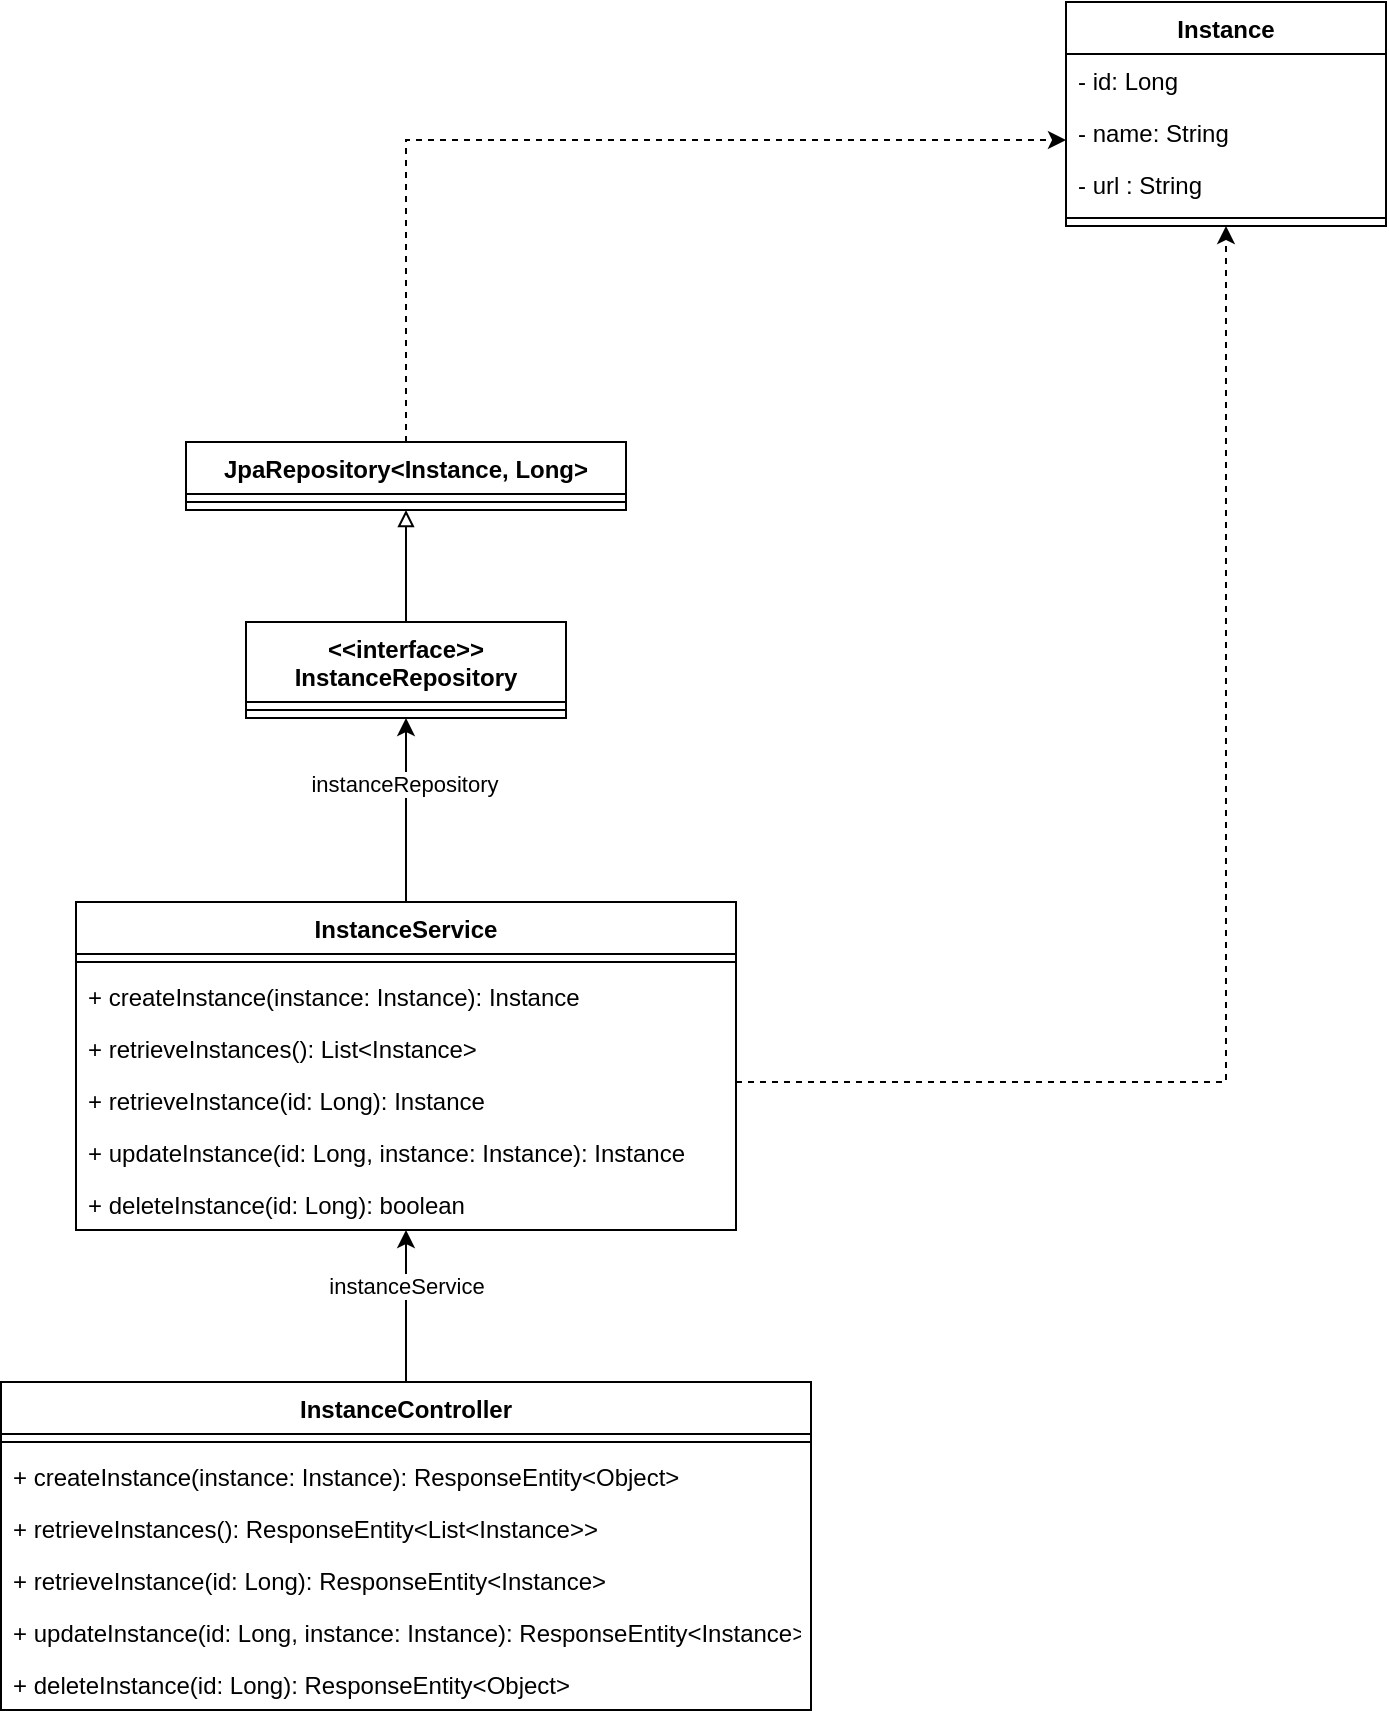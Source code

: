 <mxfile version="20.3.2" type="github"><diagram id="t79Hm-8jOglbjmjoYOx4" name="Page-1"><mxGraphModel dx="1632" dy="1147" grid="1" gridSize="10" guides="1" tooltips="1" connect="1" arrows="1" fold="1" page="1" pageScale="1" pageWidth="850" pageHeight="1100" math="0" shadow="0"><root><mxCell id="0"/><mxCell id="1" parent="0"/><mxCell id="9bvFjT4Xnw7uQWcZG05J-1" value="Instance" style="swimlane;fontStyle=1;align=center;verticalAlign=top;childLayout=stackLayout;horizontal=1;startSize=26;horizontalStack=0;resizeParent=1;resizeParentMax=0;resizeLast=0;collapsible=1;marginBottom=0;" parent="1" vertex="1"><mxGeometry x="530" y="400" width="160" height="112" as="geometry"/></mxCell><mxCell id="9bvFjT4Xnw7uQWcZG05J-5" value="- id: Long" style="text;strokeColor=none;fillColor=none;align=left;verticalAlign=top;spacingLeft=4;spacingRight=4;overflow=hidden;rotatable=0;points=[[0,0.5],[1,0.5]];portConstraint=eastwest;" parent="9bvFjT4Xnw7uQWcZG05J-1" vertex="1"><mxGeometry y="26" width="160" height="26" as="geometry"/></mxCell><mxCell id="9bvFjT4Xnw7uQWcZG05J-2" value="- name: String" style="text;strokeColor=none;fillColor=none;align=left;verticalAlign=top;spacingLeft=4;spacingRight=4;overflow=hidden;rotatable=0;points=[[0,0.5],[1,0.5]];portConstraint=eastwest;" parent="9bvFjT4Xnw7uQWcZG05J-1" vertex="1"><mxGeometry y="52" width="160" height="26" as="geometry"/></mxCell><mxCell id="9bvFjT4Xnw7uQWcZG05J-7" value="- url : String" style="text;strokeColor=none;fillColor=none;align=left;verticalAlign=top;spacingLeft=4;spacingRight=4;overflow=hidden;rotatable=0;points=[[0,0.5],[1,0.5]];portConstraint=eastwest;" parent="9bvFjT4Xnw7uQWcZG05J-1" vertex="1"><mxGeometry y="78" width="160" height="26" as="geometry"/></mxCell><mxCell id="9bvFjT4Xnw7uQWcZG05J-3" value="" style="line;strokeWidth=1;fillColor=none;align=left;verticalAlign=middle;spacingTop=-1;spacingLeft=3;spacingRight=3;rotatable=0;labelPosition=right;points=[];portConstraint=eastwest;strokeColor=inherit;" parent="9bvFjT4Xnw7uQWcZG05J-1" vertex="1"><mxGeometry y="104" width="160" height="8" as="geometry"/></mxCell><mxCell id="9bvFjT4Xnw7uQWcZG05J-16" value="" style="edgeStyle=orthogonalEdgeStyle;rounded=0;orthogonalLoop=1;jettySize=auto;html=1;endArrow=block;endFill=0;" parent="1" source="9bvFjT4Xnw7uQWcZG05J-8" target="9bvFjT4Xnw7uQWcZG05J-14" edge="1"><mxGeometry relative="1" as="geometry"/></mxCell><mxCell id="9bvFjT4Xnw7uQWcZG05J-17" style="edgeStyle=orthogonalEdgeStyle;rounded=0;orthogonalLoop=1;jettySize=auto;html=1;dashed=1;" parent="1" source="9bvFjT4Xnw7uQWcZG05J-14" target="9bvFjT4Xnw7uQWcZG05J-1" edge="1"><mxGeometry relative="1" as="geometry"><Array as="points"><mxPoint x="200" y="469"/></Array></mxGeometry></mxCell><mxCell id="9bvFjT4Xnw7uQWcZG05J-8" value="&lt;&lt;interface&gt;&gt;&#xA;InstanceRepository" style="swimlane;fontStyle=1;align=center;verticalAlign=top;childLayout=stackLayout;horizontal=1;startSize=40;horizontalStack=0;resizeParent=1;resizeParentMax=0;resizeLast=0;collapsible=1;marginBottom=0;" parent="1" vertex="1"><mxGeometry x="120" y="710" width="160" height="48" as="geometry"/></mxCell><mxCell id="9bvFjT4Xnw7uQWcZG05J-12" value="" style="line;strokeWidth=1;fillColor=none;align=left;verticalAlign=middle;spacingTop=-1;spacingLeft=3;spacingRight=3;rotatable=0;labelPosition=right;points=[];portConstraint=eastwest;strokeColor=inherit;" parent="9bvFjT4Xnw7uQWcZG05J-8" vertex="1"><mxGeometry y="40" width="160" height="8" as="geometry"/></mxCell><mxCell id="9bvFjT4Xnw7uQWcZG05J-14" value="JpaRepository&lt;Instance, Long&gt;" style="swimlane;fontStyle=1;align=center;verticalAlign=top;childLayout=stackLayout;horizontal=1;startSize=26;horizontalStack=0;resizeParent=1;resizeParentMax=0;resizeLast=0;collapsible=1;marginBottom=0;" parent="1" vertex="1"><mxGeometry x="90" y="620" width="220" height="34" as="geometry"/></mxCell><mxCell id="9bvFjT4Xnw7uQWcZG05J-15" value="" style="line;strokeWidth=1;fillColor=none;align=left;verticalAlign=middle;spacingTop=-1;spacingLeft=3;spacingRight=3;rotatable=0;labelPosition=right;points=[];portConstraint=eastwest;strokeColor=inherit;" parent="9bvFjT4Xnw7uQWcZG05J-14" vertex="1"><mxGeometry y="26" width="220" height="8" as="geometry"/></mxCell><mxCell id="9bvFjT4Xnw7uQWcZG05J-26" style="edgeStyle=orthogonalEdgeStyle;rounded=0;orthogonalLoop=1;jettySize=auto;html=1;exitX=0.5;exitY=0;exitDx=0;exitDy=0;" parent="1" source="9bvFjT4Xnw7uQWcZG05J-20" target="9bvFjT4Xnw7uQWcZG05J-8" edge="1"><mxGeometry relative="1" as="geometry"><Array as="points"><mxPoint x="200" y="780"/><mxPoint x="200" y="780"/></Array></mxGeometry></mxCell><mxCell id="9bvFjT4Xnw7uQWcZG05J-27" value="instanceRepository" style="edgeLabel;html=1;align=center;verticalAlign=middle;resizable=0;points=[];" parent="9bvFjT4Xnw7uQWcZG05J-26" vertex="1" connectable="0"><mxGeometry x="0.293" y="1" relative="1" as="geometry"><mxPoint as="offset"/></mxGeometry></mxCell><mxCell id="9bvFjT4Xnw7uQWcZG05J-33" style="edgeStyle=orthogonalEdgeStyle;rounded=0;orthogonalLoop=1;jettySize=auto;html=1;dashed=1;endArrow=classic;endFill=1;" parent="1" source="9bvFjT4Xnw7uQWcZG05J-20" target="9bvFjT4Xnw7uQWcZG05J-1" edge="1"><mxGeometry relative="1" as="geometry"><Array as="points"><mxPoint x="610" y="940"/></Array></mxGeometry></mxCell><mxCell id="9bvFjT4Xnw7uQWcZG05J-20" value="InstanceService" style="swimlane;fontStyle=1;align=center;verticalAlign=top;childLayout=stackLayout;horizontal=1;startSize=26;horizontalStack=0;resizeParent=1;resizeParentMax=0;resizeLast=0;collapsible=1;marginBottom=0;" parent="1" vertex="1"><mxGeometry x="35" y="850" width="330" height="164" as="geometry"/></mxCell><mxCell id="9bvFjT4Xnw7uQWcZG05J-24" value="" style="line;strokeWidth=1;fillColor=none;align=left;verticalAlign=middle;spacingTop=-1;spacingLeft=3;spacingRight=3;rotatable=0;labelPosition=right;points=[];portConstraint=eastwest;strokeColor=inherit;" parent="9bvFjT4Xnw7uQWcZG05J-20" vertex="1"><mxGeometry y="26" width="330" height="8" as="geometry"/></mxCell><mxCell id="9bvFjT4Xnw7uQWcZG05J-28" value="+ createInstance(instance: Instance): Instance" style="text;strokeColor=none;fillColor=none;align=left;verticalAlign=top;spacingLeft=4;spacingRight=4;overflow=hidden;rotatable=0;points=[[0,0.5],[1,0.5]];portConstraint=eastwest;" parent="9bvFjT4Xnw7uQWcZG05J-20" vertex="1"><mxGeometry y="34" width="330" height="26" as="geometry"/></mxCell><mxCell id="9bvFjT4Xnw7uQWcZG05J-30" value="+ retrieveInstances(): List&lt;Instance&gt;" style="text;strokeColor=none;fillColor=none;align=left;verticalAlign=top;spacingLeft=4;spacingRight=4;overflow=hidden;rotatable=0;points=[[0,0.5],[1,0.5]];portConstraint=eastwest;" parent="9bvFjT4Xnw7uQWcZG05J-20" vertex="1"><mxGeometry y="60" width="330" height="26" as="geometry"/></mxCell><mxCell id="9bvFjT4Xnw7uQWcZG05J-29" value="+ retrieveInstance(id: Long): Instance" style="text;strokeColor=none;fillColor=none;align=left;verticalAlign=top;spacingLeft=4;spacingRight=4;overflow=hidden;rotatable=0;points=[[0,0.5],[1,0.5]];portConstraint=eastwest;" parent="9bvFjT4Xnw7uQWcZG05J-20" vertex="1"><mxGeometry y="86" width="330" height="26" as="geometry"/></mxCell><mxCell id="9bvFjT4Xnw7uQWcZG05J-31" value="+ updateInstance(id: Long, instance: Instance): Instance&#xA;" style="text;strokeColor=none;fillColor=none;align=left;verticalAlign=top;spacingLeft=4;spacingRight=4;overflow=hidden;rotatable=0;points=[[0,0.5],[1,0.5]];portConstraint=eastwest;" parent="9bvFjT4Xnw7uQWcZG05J-20" vertex="1"><mxGeometry y="112" width="330" height="26" as="geometry"/></mxCell><mxCell id="9bvFjT4Xnw7uQWcZG05J-32" value="+ deleteInstance(id: Long): boolean" style="text;strokeColor=none;fillColor=none;align=left;verticalAlign=top;spacingLeft=4;spacingRight=4;overflow=hidden;rotatable=0;points=[[0,0.5],[1,0.5]];portConstraint=eastwest;" parent="9bvFjT4Xnw7uQWcZG05J-20" vertex="1"><mxGeometry y="138" width="330" height="26" as="geometry"/></mxCell><mxCell id="9bvFjT4Xnw7uQWcZG05J-41" style="edgeStyle=orthogonalEdgeStyle;rounded=0;orthogonalLoop=1;jettySize=auto;html=1;endArrow=classic;endFill=1;" parent="1" source="9bvFjT4Xnw7uQWcZG05J-34" target="9bvFjT4Xnw7uQWcZG05J-20" edge="1"><mxGeometry relative="1" as="geometry"/></mxCell><mxCell id="9bvFjT4Xnw7uQWcZG05J-42" value="instanceService" style="edgeLabel;html=1;align=center;verticalAlign=middle;resizable=0;points=[];" parent="9bvFjT4Xnw7uQWcZG05J-41" vertex="1" connectable="0"><mxGeometry x="0.263" relative="1" as="geometry"><mxPoint as="offset"/></mxGeometry></mxCell><mxCell id="9bvFjT4Xnw7uQWcZG05J-34" value="InstanceController" style="swimlane;fontStyle=1;align=center;verticalAlign=top;childLayout=stackLayout;horizontal=1;startSize=26;horizontalStack=0;resizeParent=1;resizeParentMax=0;resizeLast=0;collapsible=1;marginBottom=0;" parent="1" vertex="1"><mxGeometry x="-2.5" y="1090" width="405" height="164" as="geometry"/></mxCell><mxCell id="9bvFjT4Xnw7uQWcZG05J-35" value="" style="line;strokeWidth=1;fillColor=none;align=left;verticalAlign=middle;spacingTop=-1;spacingLeft=3;spacingRight=3;rotatable=0;labelPosition=right;points=[];portConstraint=eastwest;strokeColor=inherit;" parent="9bvFjT4Xnw7uQWcZG05J-34" vertex="1"><mxGeometry y="26" width="405" height="8" as="geometry"/></mxCell><mxCell id="9bvFjT4Xnw7uQWcZG05J-36" value="+ createInstance(instance: Instance): ResponseEntity&lt;Object&gt;" style="text;strokeColor=none;fillColor=none;align=left;verticalAlign=top;spacingLeft=4;spacingRight=4;overflow=hidden;rotatable=0;points=[[0,0.5],[1,0.5]];portConstraint=eastwest;" parent="9bvFjT4Xnw7uQWcZG05J-34" vertex="1"><mxGeometry y="34" width="405" height="26" as="geometry"/></mxCell><mxCell id="9bvFjT4Xnw7uQWcZG05J-37" value="+ retrieveInstances(): ResponseEntity&lt;List&lt;Instance&gt;&gt;" style="text;strokeColor=none;fillColor=none;align=left;verticalAlign=top;spacingLeft=4;spacingRight=4;overflow=hidden;rotatable=0;points=[[0,0.5],[1,0.5]];portConstraint=eastwest;" parent="9bvFjT4Xnw7uQWcZG05J-34" vertex="1"><mxGeometry y="60" width="405" height="26" as="geometry"/></mxCell><mxCell id="9bvFjT4Xnw7uQWcZG05J-38" value="+ retrieveInstance(id: Long): ResponseEntity&lt;Instance&gt;" style="text;strokeColor=none;fillColor=none;align=left;verticalAlign=top;spacingLeft=4;spacingRight=4;overflow=hidden;rotatable=0;points=[[0,0.5],[1,0.5]];portConstraint=eastwest;" parent="9bvFjT4Xnw7uQWcZG05J-34" vertex="1"><mxGeometry y="86" width="405" height="26" as="geometry"/></mxCell><mxCell id="9bvFjT4Xnw7uQWcZG05J-39" value="+ updateInstance(id: Long, instance: Instance): ResponseEntity&lt;Instance&gt;&#xA;" style="text;strokeColor=none;fillColor=none;align=left;verticalAlign=top;spacingLeft=4;spacingRight=4;overflow=hidden;rotatable=0;points=[[0,0.5],[1,0.5]];portConstraint=eastwest;" parent="9bvFjT4Xnw7uQWcZG05J-34" vertex="1"><mxGeometry y="112" width="405" height="26" as="geometry"/></mxCell><mxCell id="9bvFjT4Xnw7uQWcZG05J-40" value="+ deleteInstance(id: Long): ResponseEntity&lt;Object&gt;" style="text;strokeColor=none;fillColor=none;align=left;verticalAlign=top;spacingLeft=4;spacingRight=4;overflow=hidden;rotatable=0;points=[[0,0.5],[1,0.5]];portConstraint=eastwest;" parent="9bvFjT4Xnw7uQWcZG05J-34" vertex="1"><mxGeometry y="138" width="405" height="26" as="geometry"/></mxCell></root></mxGraphModel></diagram></mxfile>
